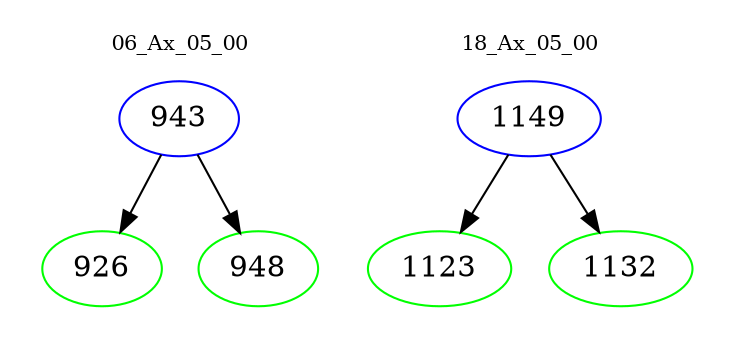digraph{
subgraph cluster_0 {
color = white
label = "06_Ax_05_00";
fontsize=10;
T0_943 [label="943", color="blue"]
T0_943 -> T0_926 [color="black"]
T0_926 [label="926", color="green"]
T0_943 -> T0_948 [color="black"]
T0_948 [label="948", color="green"]
}
subgraph cluster_1 {
color = white
label = "18_Ax_05_00";
fontsize=10;
T1_1149 [label="1149", color="blue"]
T1_1149 -> T1_1123 [color="black"]
T1_1123 [label="1123", color="green"]
T1_1149 -> T1_1132 [color="black"]
T1_1132 [label="1132", color="green"]
}
}
